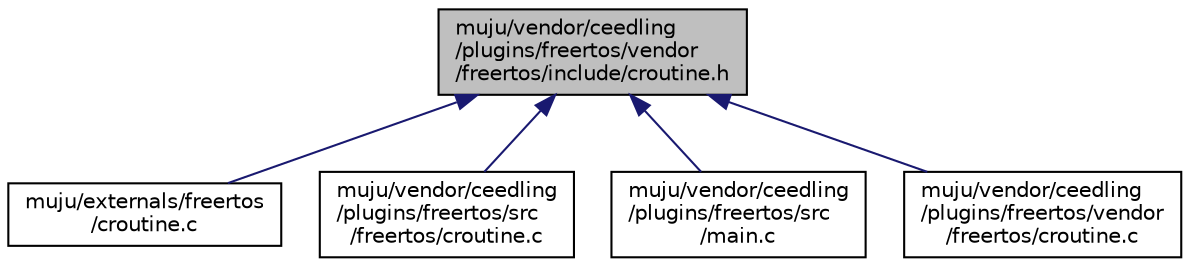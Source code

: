digraph "muju/vendor/ceedling/plugins/freertos/vendor/freertos/include/croutine.h"
{
  edge [fontname="Helvetica",fontsize="10",labelfontname="Helvetica",labelfontsize="10"];
  node [fontname="Helvetica",fontsize="10",shape=record];
  Node2 [label="muju/vendor/ceedling\l/plugins/freertos/vendor\l/freertos/include/croutine.h",height=0.2,width=0.4,color="black", fillcolor="grey75", style="filled", fontcolor="black"];
  Node2 -> Node3 [dir="back",color="midnightblue",fontsize="10",style="solid",fontname="Helvetica"];
  Node3 [label="muju/externals/freertos\l/croutine.c",height=0.2,width=0.4,color="black", fillcolor="white", style="filled",URL="$externals_2freertos_2croutine_8c.html"];
  Node2 -> Node4 [dir="back",color="midnightblue",fontsize="10",style="solid",fontname="Helvetica"];
  Node4 [label="muju/vendor/ceedling\l/plugins/freertos/src\l/freertos/croutine.c",height=0.2,width=0.4,color="black", fillcolor="white", style="filled",URL="$vendor_2ceedling_2plugins_2freertos_2src_2freertos_2croutine_8c.html"];
  Node2 -> Node5 [dir="back",color="midnightblue",fontsize="10",style="solid",fontname="Helvetica"];
  Node5 [label="muju/vendor/ceedling\l/plugins/freertos/src\l/main.c",height=0.2,width=0.4,color="black", fillcolor="white", style="filled",URL="$muju_2vendor_2ceedling_2plugins_2freertos_2src_2main_8c.html"];
  Node2 -> Node6 [dir="back",color="midnightblue",fontsize="10",style="solid",fontname="Helvetica"];
  Node6 [label="muju/vendor/ceedling\l/plugins/freertos/vendor\l/freertos/croutine.c",height=0.2,width=0.4,color="black", fillcolor="white", style="filled",URL="$vendor_2ceedling_2plugins_2freertos_2vendor_2freertos_2croutine_8c.html"];
}
